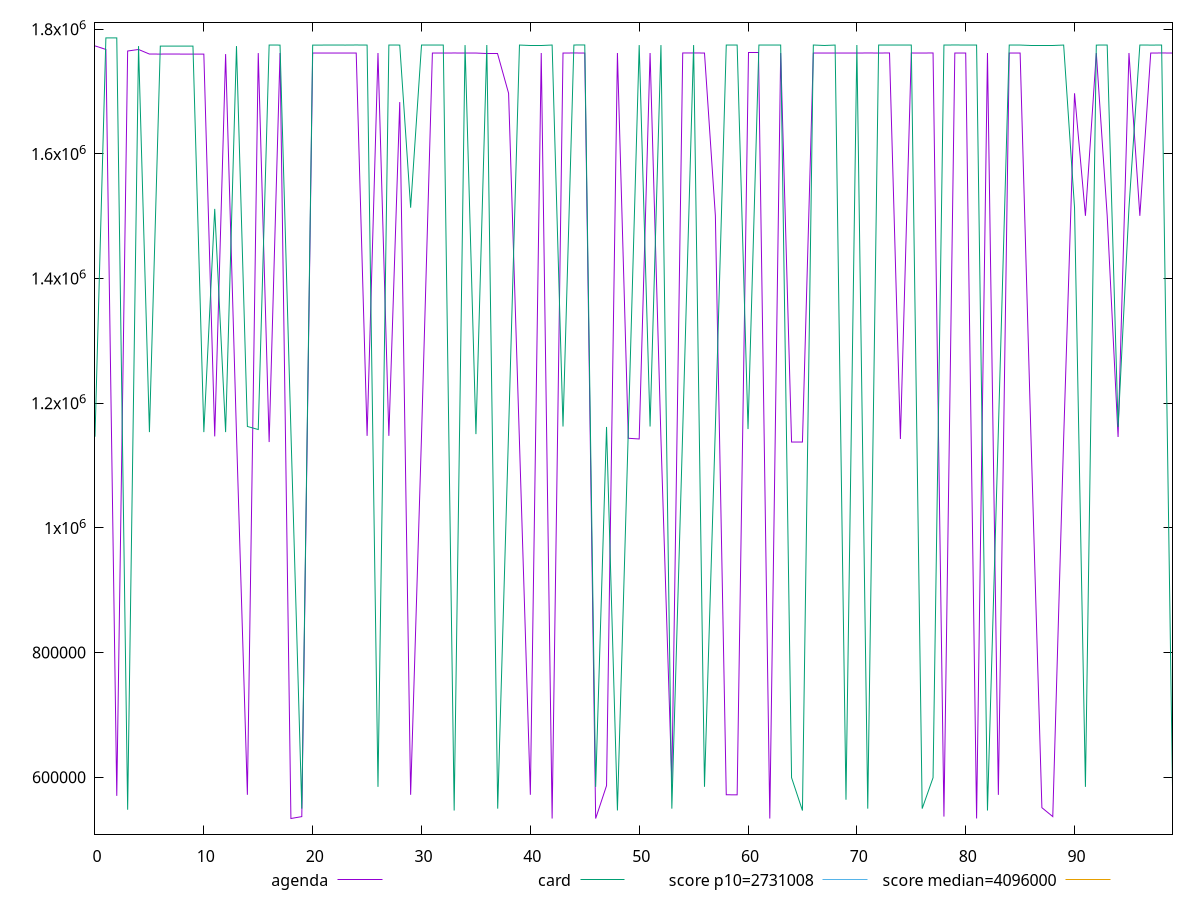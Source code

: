 reset

$agenda <<EOF
0 1773396
1 1767659
2 570124
3 1765175
4 1767631
5 1760275
6 1760266
7 1760296
8 1760259
9 1760253
10 1760242
11 1146846
12 1760272
13 1149959
14 571844
15 1761885
16 1137825
17 1761953
18 533811
19 536843
20 1761972
21 1761941
22 1761954
23 1761917
24 1761943
25 1147774
26 1761920
27 1147711
28 1683274
29 571806
30 1147763
31 1761953
32 1761948
33 1761985
34 1761956
35 1761923
36 1761968
37 1761974
38 1697371
39 1137754
40 571859
41 1761966
42 533798
43 1761920
44 1762009
45 1761922
46 533779
47 586501
48 1761950
49 1143848
50 1142717
51 1761986
52 1142731
53 591408
54 1762002
55 1762015
56 1761964
57 1500816
58 571850
59 571811
60 1762006
61 1762005
62 533801
63 1761962
64 1137849
65 1137841
66 1761949
67 1761959
68 1761948
69 1761971
70 1761941
71 1762007
72 1761959
73 1762009
74 1142703
75 1761986
76 1761940
77 1762021
78 536853
79 1761973
80 1761982
81 533830
82 1761991
83 571758
84 1761970
85 1761924
86 1143823
87 551134
88 536844
89 1143860
90 1697366
91 1500790
92 1761961
93 1500832
94 1145913
95 1761988
96 1500763
97 1761909
98 1762018
99 1761921
EOF

$card <<EOF
0 1146375
1 1786187
2 1786194
3 547926
4 1773080
5 1153718
6 1773092
7 1773039
8 1773023
9 1773038
10 1153713
11 1511881
12 1153769
13 1773087
14 1162757
15 1157877
16 1774734
17 1774705
18 1155406
19 549646
20 1774702
21 1774711
22 1774766
23 1774699
24 1774839
25 1774699
26 584574
27 1774750
28 1774705
29 1513736
30 1774777
31 1774739
32 1774733
33 546587
34 1774706
35 1150564
36 1774768
37 549625
38 1155438
39 1774742
40 1774781
41 1774785
42 1774778
43 1162704
44 1774809
45 1774840
46 584604
47 1161997
48 546679
49 1156309
50 1774720
51 1162740
52 1774735
53 549639
54 1156589
55 1774744
56 584643
57 1162078
58 1774777
59 1774783
60 1158694
61 1774733
62 1774748
63 1774741
64 599323
65 546568
66 1774801
67 1774051
68 1774729
69 563897
70 1774757
71 549647
72 1774720
73 1774729
74 1774805
75 1774802
76 549654
77 599294
78 1774771
79 1774830
80 1774792
81 1774746
82 546566
83 1156211
84 1774719
85 1774736
86 1774709
87 1774708
88 1774708
89 1774724
90 1513556
91 584573
92 1774691
93 1774760
94 1161992
95 1513561
96 1774759
97 1774696
98 1774725
99 584605
EOF

set key outside below
set xrange [0:99]
set yrange [508730.7:1811242.3]
set trange [508730.7:1811242.3]
set terminal svg size 640, 520 enhanced background rgb 'white'
set output "reports/report_00028_2021-02-24T12-49-42.674Z/total-byte-weight/comparison/line/1_vs_2.svg"

plot $agenda title "agenda" with line, \
     $card title "card" with line, \
     2731008 title "score p10=2731008", \
     4096000 title "score median=4096000"

reset
